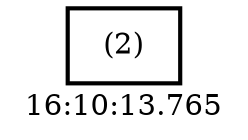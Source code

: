 digraph  g{ graph[label = "16:10:13.765"]
node [shape=rectangle, color=black, fontcolor=black, style=bold] edge [color=black] 0 [label="(2)"] ; 
}

